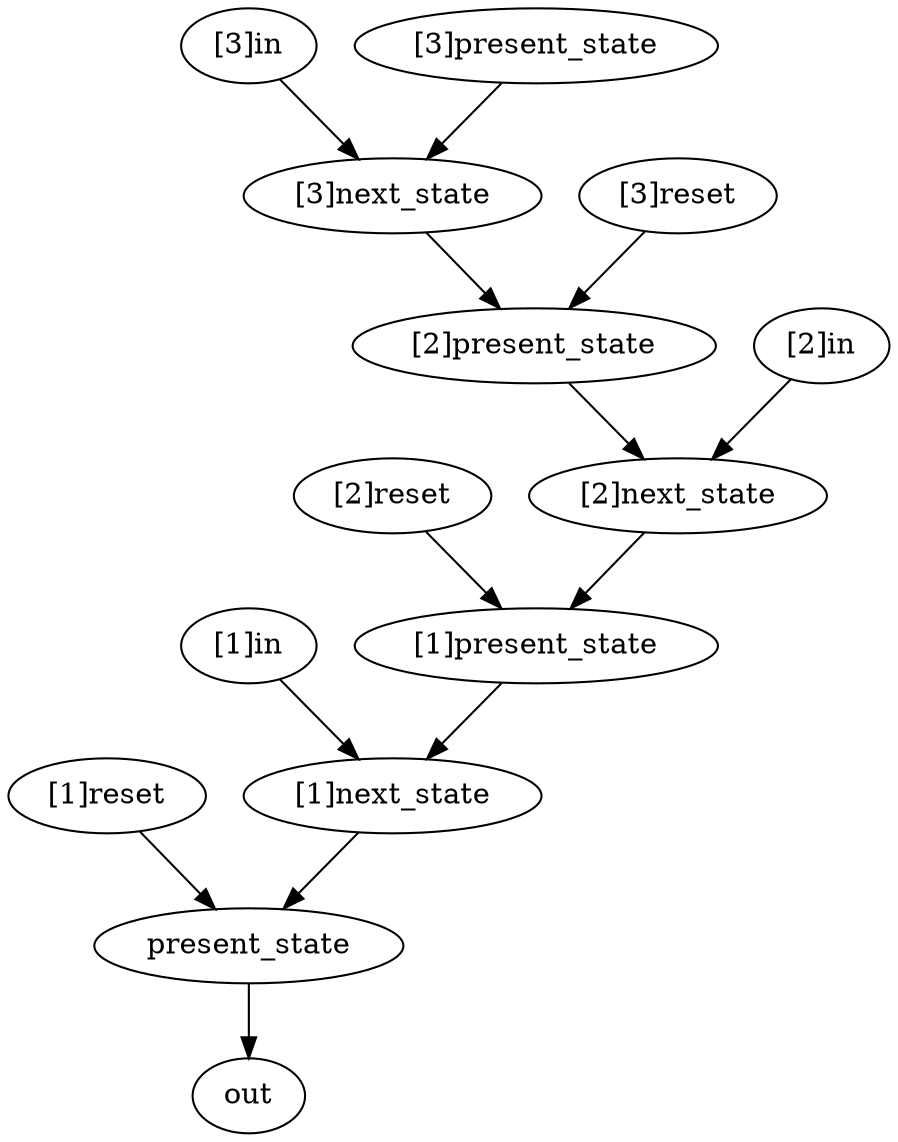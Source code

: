 strict digraph "" {
	"[2]next_state"	[complexity=7,
		importance=2.12865492223,
		rank=0.304093560319];
	"[1]present_state"	[complexity=5,
		importance=1.84795344156,
		rank=0.369590688312];
	"[2]next_state" -> "[1]present_state";
	"[2]reset"	[complexity=6,
		importance=3.81286597353,
		rank=0.635477662256];
	"[2]reset" -> "[1]present_state";
	"[3]in"	[complexity=14,
		importance=9.82456134709,
		rank=0.701754381935];
	"[3]next_state"	[complexity=10,
		importance=4.85380112834,
		rank=0.485380112834];
	"[3]in" -> "[3]next_state";
	"[2]present_state"	[complexity=8,
		importance=4.57309964767,
		rank=0.571637455959];
	"[2]present_state" -> "[2]next_state";
	"[1]next_state"	[complexity=4,
		importance=0.766081819176,
		rank=0.191520454794];
	present_state	[complexity=2,
		importance=0.485380338507,
		rank=0.242690169254];
	"[1]next_state" -> present_state;
	"[3]present_state"	[complexity=11,
		importance=10.0233920599,
		rank=0.91121745999];
	"[3]present_state" -> "[3]next_state";
	"[1]present_state" -> "[1]next_state";
	"[1]in"	[complexity=8,
		importance=1.64912272876,
		rank=0.206140341096];
	"[1]in" -> "[1]next_state";
	"[3]next_state" -> "[2]present_state";
	"[2]in"	[complexity=11,
		importance=4.37426893487,
		rank=0.397660812261];
	"[2]in" -> "[2]next_state";
	out	[complexity=0,
		importance=0.169590535299,
		rank=0.0];
	present_state -> out;
	"[1]reset"	[complexity=3,
		importance=1.08771976743,
		rank=0.362573255809];
	"[1]reset" -> present_state;
	"[3]reset"	[complexity=9,
		importance=9.26315838575,
		rank=1.02923982064];
	"[3]reset" -> "[2]present_state";
}
